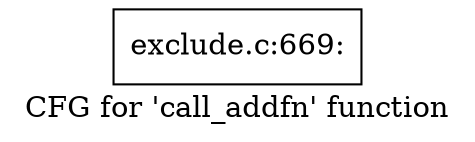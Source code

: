 digraph "CFG for 'call_addfn' function" {
	label="CFG for 'call_addfn' function";

	Node0xde656e0 [shape=record,label="{exclude.c:669:}"];
}
